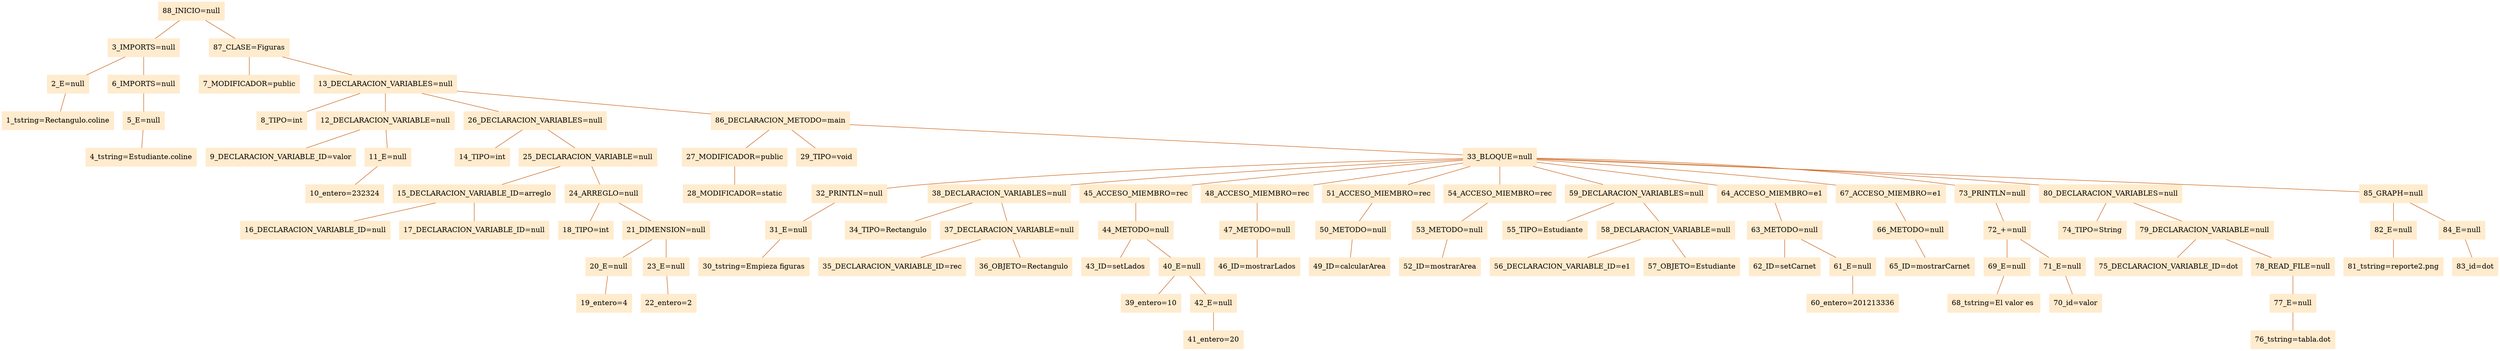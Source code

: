digraph G {node[shape=box, style=filled, color=blanchedalmond]; edge[color=chocolate3, dir=none];rankdir=UD 

"88_INICIO=null"->"3_IMPORTS=null"
"3_IMPORTS=null"->"2_E=null"
"2_E=null"->"1_tstring=Rectangulo.coline"
"3_IMPORTS=null"->"6_IMPORTS=null"
"6_IMPORTS=null"->"5_E=null"
"5_E=null"->"4_tstring=Estudiante.coline"
"88_INICIO=null"->"87_CLASE=Figuras"
"87_CLASE=Figuras"->"7_MODIFICADOR=public"
"87_CLASE=Figuras"->"13_DECLARACION_VARIABLES=null"
"13_DECLARACION_VARIABLES=null"->"8_TIPO=int"
"13_DECLARACION_VARIABLES=null"->"12_DECLARACION_VARIABLE=null"
"12_DECLARACION_VARIABLE=null"->"9_DECLARACION_VARIABLE_ID=valor"
"12_DECLARACION_VARIABLE=null"->"11_E=null"
"11_E=null"->"10_entero=232324"
"13_DECLARACION_VARIABLES=null"->"26_DECLARACION_VARIABLES=null"
"26_DECLARACION_VARIABLES=null"->"14_TIPO=int"
"26_DECLARACION_VARIABLES=null"->"25_DECLARACION_VARIABLE=null"
"25_DECLARACION_VARIABLE=null"->"15_DECLARACION_VARIABLE_ID=arreglo"
"15_DECLARACION_VARIABLE_ID=arreglo"->"16_DECLARACION_VARIABLE_ID=null"
"15_DECLARACION_VARIABLE_ID=arreglo"->"17_DECLARACION_VARIABLE_ID=null"
"25_DECLARACION_VARIABLE=null"->"24_ARREGLO=null"
"24_ARREGLO=null"->"18_TIPO=int"
"24_ARREGLO=null"->"21_DIMENSION=null"
"21_DIMENSION=null"->"20_E=null"
"20_E=null"->"19_entero=4"
"21_DIMENSION=null"->"23_E=null"
"23_E=null"->"22_entero=2"
"13_DECLARACION_VARIABLES=null"->"86_DECLARACION_METODO=main"
"86_DECLARACION_METODO=main"->"27_MODIFICADOR=public"
"27_MODIFICADOR=public"->"28_MODIFICADOR=static"
"86_DECLARACION_METODO=main"->"29_TIPO=void"
"86_DECLARACION_METODO=main"->"33_BLOQUE=null"
"33_BLOQUE=null"->"32_PRINTLN=null"
"32_PRINTLN=null"->"31_E=null"
"31_E=null"->"30_tstring=Empieza figuras"
"33_BLOQUE=null"->"38_DECLARACION_VARIABLES=null"
"38_DECLARACION_VARIABLES=null"->"34_TIPO=Rectangulo"
"38_DECLARACION_VARIABLES=null"->"37_DECLARACION_VARIABLE=null"
"37_DECLARACION_VARIABLE=null"->"35_DECLARACION_VARIABLE_ID=rec"
"37_DECLARACION_VARIABLE=null"->"36_OBJETO=Rectangulo"
"33_BLOQUE=null"->"45_ACCESO_MIEMBRO=rec"
"45_ACCESO_MIEMBRO=rec"->"44_METODO=null"
"44_METODO=null"->"43_ID=setLados"
"44_METODO=null"->"40_E=null"
"40_E=null"->"39_entero=10"
"40_E=null"->"42_E=null"
"42_E=null"->"41_entero=20"
"33_BLOQUE=null"->"48_ACCESO_MIEMBRO=rec"
"48_ACCESO_MIEMBRO=rec"->"47_METODO=null"
"47_METODO=null"->"46_ID=mostrarLados"
"33_BLOQUE=null"->"51_ACCESO_MIEMBRO=rec"
"51_ACCESO_MIEMBRO=rec"->"50_METODO=null"
"50_METODO=null"->"49_ID=calcularArea"
"33_BLOQUE=null"->"54_ACCESO_MIEMBRO=rec"
"54_ACCESO_MIEMBRO=rec"->"53_METODO=null"
"53_METODO=null"->"52_ID=mostrarArea"
"33_BLOQUE=null"->"59_DECLARACION_VARIABLES=null"
"59_DECLARACION_VARIABLES=null"->"55_TIPO=Estudiante"
"59_DECLARACION_VARIABLES=null"->"58_DECLARACION_VARIABLE=null"
"58_DECLARACION_VARIABLE=null"->"56_DECLARACION_VARIABLE_ID=e1"
"58_DECLARACION_VARIABLE=null"->"57_OBJETO=Estudiante"
"33_BLOQUE=null"->"64_ACCESO_MIEMBRO=e1"
"64_ACCESO_MIEMBRO=e1"->"63_METODO=null"
"63_METODO=null"->"62_ID=setCarnet"
"63_METODO=null"->"61_E=null"
"61_E=null"->"60_entero=201213336"
"33_BLOQUE=null"->"67_ACCESO_MIEMBRO=e1"
"67_ACCESO_MIEMBRO=e1"->"66_METODO=null"
"66_METODO=null"->"65_ID=mostrarCarnet"
"33_BLOQUE=null"->"73_PRINTLN=null"
"73_PRINTLN=null"->"72_+=null"
"72_+=null"->"69_E=null"
"69_E=null"->"68_tstring=El valor es "
"72_+=null"->"71_E=null"
"71_E=null"->"70_id=valor"
"33_BLOQUE=null"->"80_DECLARACION_VARIABLES=null"
"80_DECLARACION_VARIABLES=null"->"74_TIPO=String"
"80_DECLARACION_VARIABLES=null"->"79_DECLARACION_VARIABLE=null"
"79_DECLARACION_VARIABLE=null"->"75_DECLARACION_VARIABLE_ID=dot"
"79_DECLARACION_VARIABLE=null"->"78_READ_FILE=null"
"78_READ_FILE=null"->"77_E=null"
"77_E=null"->"76_tstring=tabla.dot"
"33_BLOQUE=null"->"85_GRAPH=null"
"85_GRAPH=null"->"82_E=null"
"82_E=null"->"81_tstring=reporte2.png"
"85_GRAPH=null"->"84_E=null"
"84_E=null"->"83_id=dot"


}
